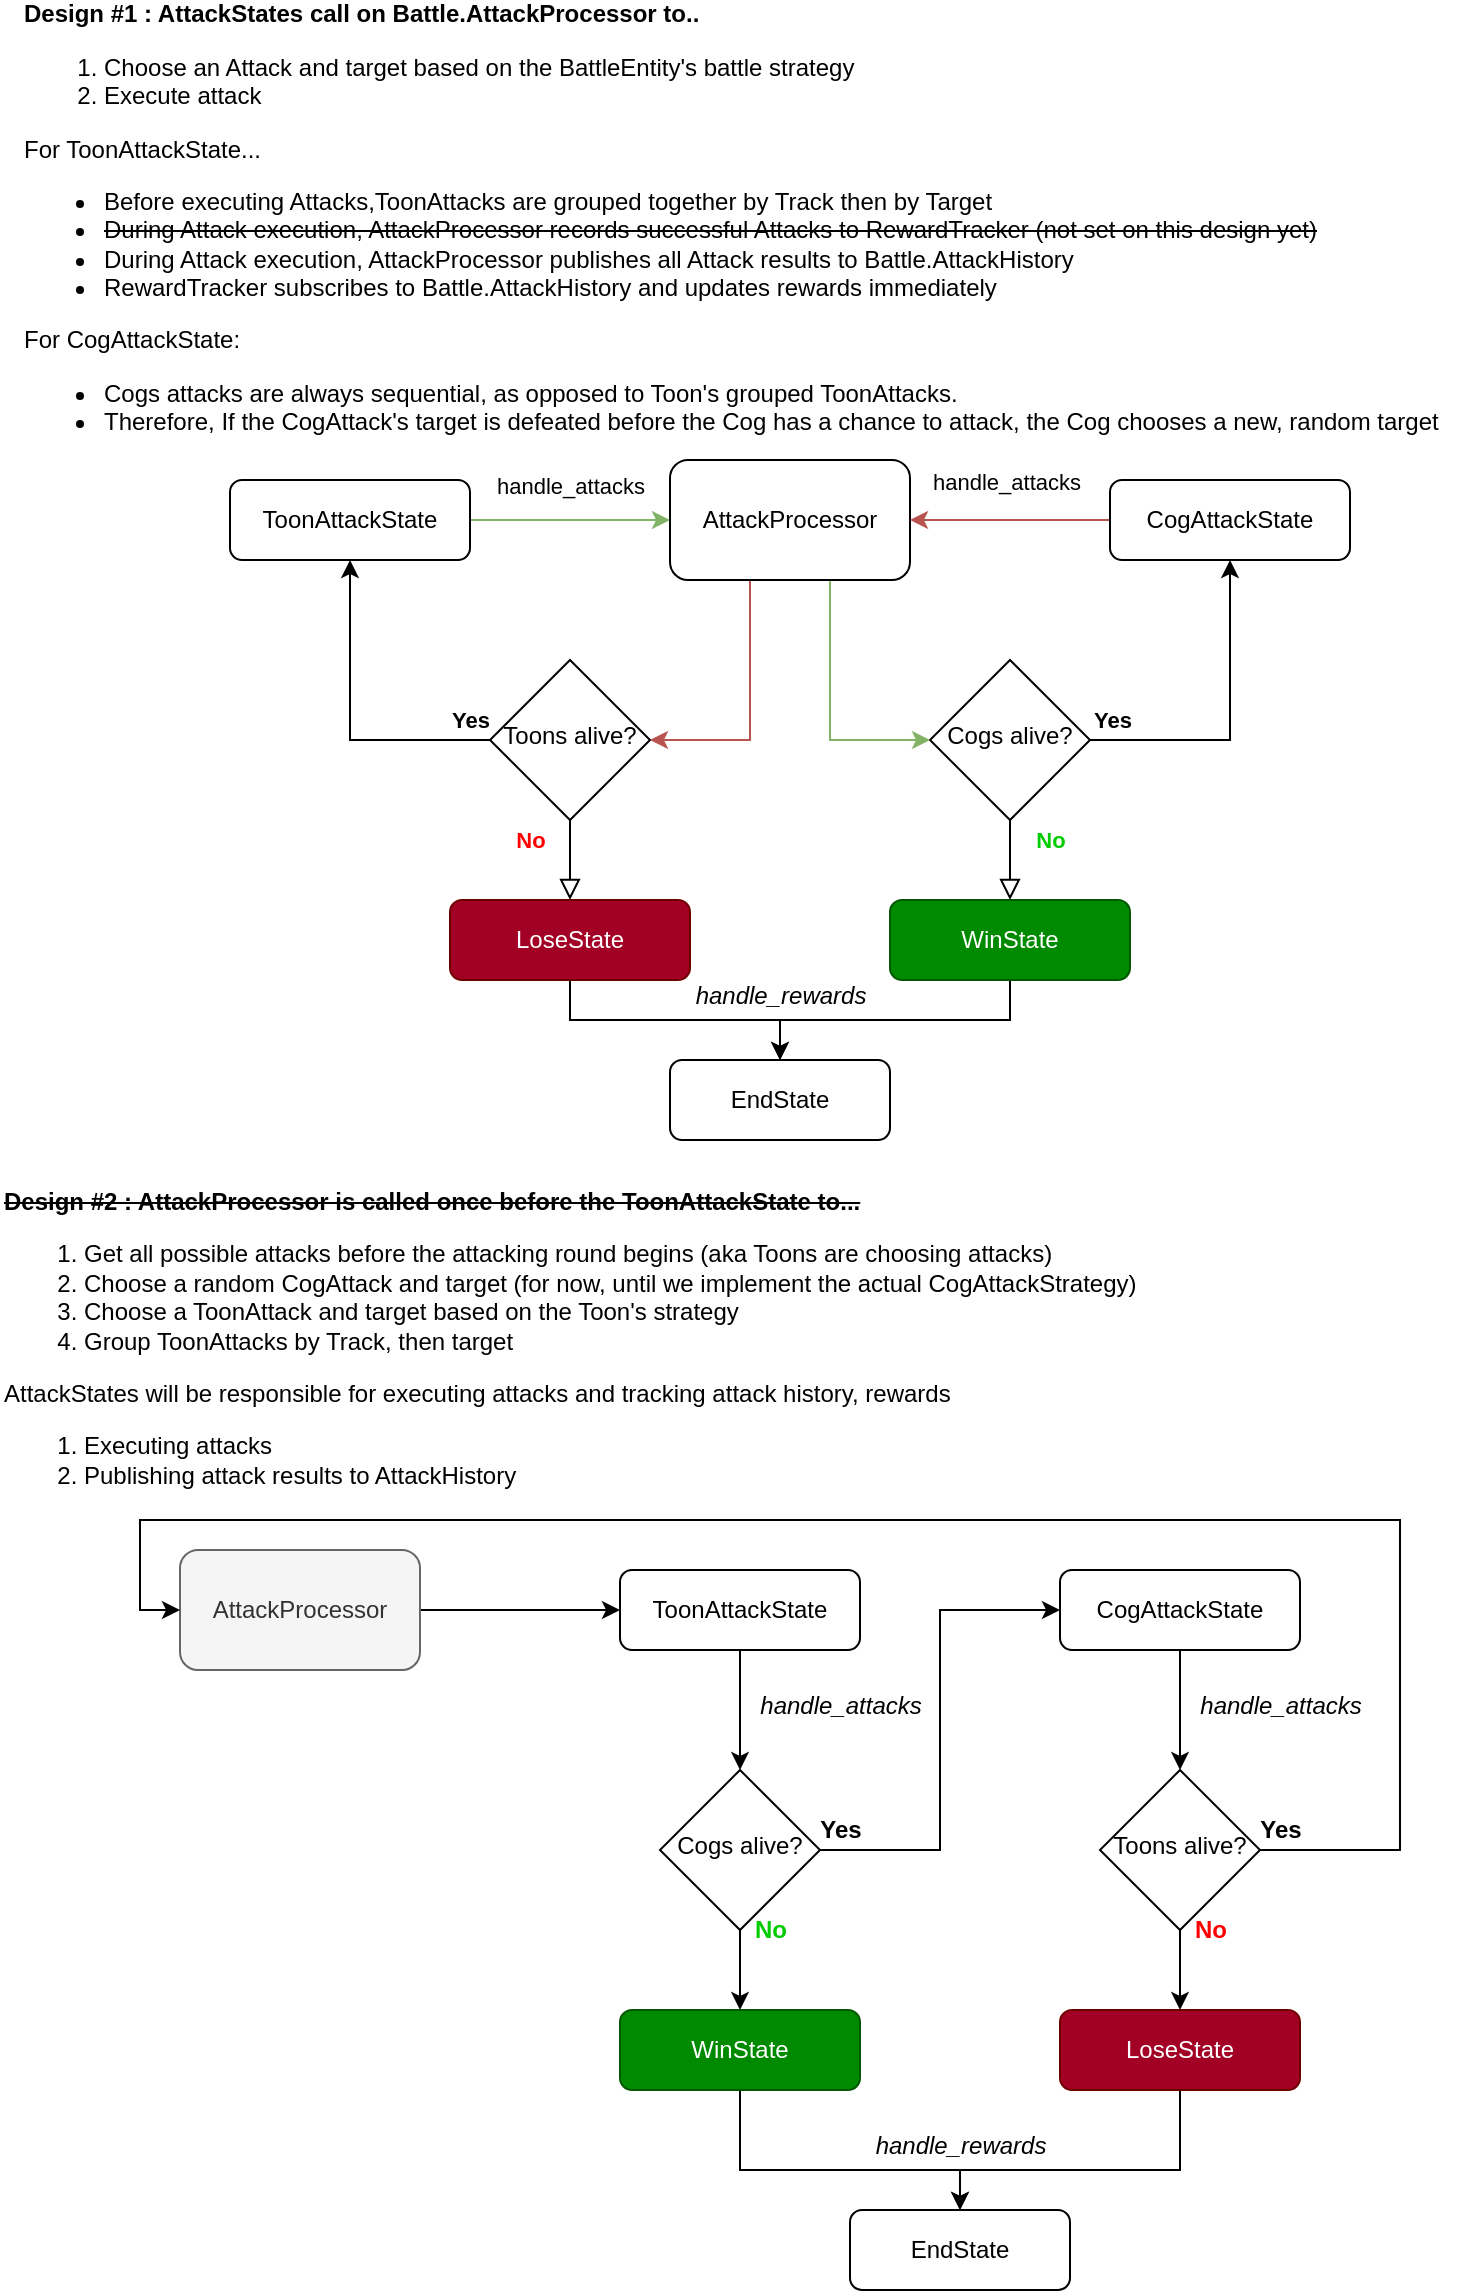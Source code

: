 <mxfile version="14.9.5" type="device"><diagram id="C5RBs43oDa-KdzZeNtuy" name="Page-1"><mxGraphModel dx="2306" dy="912" grid="1" gridSize="10" guides="1" tooltips="1" connect="1" arrows="1" fold="1" page="1" pageScale="1" pageWidth="827" pageHeight="1169" math="0" shadow="0"><root><mxCell id="WIyWlLk6GJQsqaUBKTNV-0"/><mxCell id="WIyWlLk6GJQsqaUBKTNV-1" parent="WIyWlLk6GJQsqaUBKTNV-0"/><mxCell id="qgCuFdT31O1beHV8zNMw-1" value="" style="edgeStyle=orthogonalEdgeStyle;rounded=0;orthogonalLoop=1;jettySize=auto;html=1;fillColor=#d5e8d4;strokeColor=#82b366;gradientColor=#97d077;" parent="WIyWlLk6GJQsqaUBKTNV-1" source="WIyWlLk6GJQsqaUBKTNV-3" target="qgCuFdT31O1beHV8zNMw-0" edge="1"><mxGeometry relative="1" as="geometry"/></mxCell><mxCell id="WIyWlLk6GJQsqaUBKTNV-3" value="&lt;div&gt;ToonAttackState&lt;br&gt;&lt;/div&gt;" style="rounded=1;whiteSpace=wrap;html=1;fontSize=12;glass=0;strokeWidth=1;shadow=0;" parent="WIyWlLk6GJQsqaUBKTNV-1" vertex="1"><mxGeometry x="115" y="250" width="120" height="40" as="geometry"/></mxCell><mxCell id="WIyWlLk6GJQsqaUBKTNV-5" value="&lt;font color=&quot;#00CC00&quot;&gt;No&lt;/font&gt;" style="edgeStyle=orthogonalEdgeStyle;rounded=0;html=1;jettySize=auto;orthogonalLoop=1;fontSize=11;endArrow=block;endFill=0;endSize=8;strokeWidth=1;shadow=0;labelBackgroundColor=none;exitX=0.5;exitY=1;exitDx=0;exitDy=0;fontStyle=1" parent="WIyWlLk6GJQsqaUBKTNV-1" source="WIyWlLk6GJQsqaUBKTNV-6" target="WIyWlLk6GJQsqaUBKTNV-7" edge="1"><mxGeometry x="-0.5" y="20" relative="1" as="geometry"><mxPoint as="offset"/><Array as="points"/></mxGeometry></mxCell><mxCell id="qgCuFdT31O1beHV8zNMw-11" value="" style="edgeStyle=orthogonalEdgeStyle;rounded=0;orthogonalLoop=1;jettySize=auto;html=1;exitX=1;exitY=0.5;exitDx=0;exitDy=0;" parent="WIyWlLk6GJQsqaUBKTNV-1" source="WIyWlLk6GJQsqaUBKTNV-6" target="qgCuFdT31O1beHV8zNMw-10" edge="1"><mxGeometry relative="1" as="geometry"/></mxCell><mxCell id="qgCuFdT31O1beHV8zNMw-12" value="&lt;div&gt;Yes&lt;/div&gt;" style="edgeLabel;html=1;align=center;verticalAlign=middle;resizable=0;points=[];fontStyle=1" parent="qgCuFdT31O1beHV8zNMw-11" vertex="1" connectable="0"><mxGeometry x="-0.729" y="3" relative="1" as="geometry"><mxPoint x="-11" y="-7" as="offset"/></mxGeometry></mxCell><mxCell id="WIyWlLk6GJQsqaUBKTNV-6" value="&lt;div&gt;Cogs alive?&lt;/div&gt;" style="rhombus;whiteSpace=wrap;html=1;shadow=0;fontFamily=Helvetica;fontSize=12;align=center;strokeWidth=1;spacing=6;spacingTop=-4;" parent="WIyWlLk6GJQsqaUBKTNV-1" vertex="1"><mxGeometry x="465" y="340" width="80" height="80" as="geometry"/></mxCell><mxCell id="oW22rtriZ3B7t_VA72cd-49" style="edgeStyle=orthogonalEdgeStyle;rounded=0;orthogonalLoop=1;jettySize=auto;html=1;entryX=0.5;entryY=0;entryDx=0;entryDy=0;fontColor=#FF0000;" edge="1" parent="WIyWlLk6GJQsqaUBKTNV-1" source="WIyWlLk6GJQsqaUBKTNV-7" target="oW22rtriZ3B7t_VA72cd-46"><mxGeometry relative="1" as="geometry"/></mxCell><mxCell id="WIyWlLk6GJQsqaUBKTNV-7" value="WinState" style="rounded=1;whiteSpace=wrap;html=1;fontSize=12;glass=0;strokeWidth=1;shadow=0;fillColor=#008a00;strokeColor=#005700;fontColor=#ffffff;" parent="WIyWlLk6GJQsqaUBKTNV-1" vertex="1"><mxGeometry x="445" y="460" width="120" height="40" as="geometry"/></mxCell><mxCell id="qgCuFdT31O1beHV8zNMw-29" style="edgeStyle=orthogonalEdgeStyle;rounded=0;orthogonalLoop=1;jettySize=auto;html=1;entryX=1;entryY=0.5;entryDx=0;entryDy=0;fillColor=#f8cecc;strokeColor=#b85450;gradientColor=#ea6b66;" parent="WIyWlLk6GJQsqaUBKTNV-1" source="qgCuFdT31O1beHV8zNMw-0" target="qgCuFdT31O1beHV8zNMw-24" edge="1"><mxGeometry relative="1" as="geometry"><Array as="points"><mxPoint x="375" y="380"/></Array></mxGeometry></mxCell><mxCell id="qgCuFdT31O1beHV8zNMw-33" style="edgeStyle=orthogonalEdgeStyle;rounded=0;orthogonalLoop=1;jettySize=auto;html=1;entryX=0;entryY=0.5;entryDx=0;entryDy=0;fillColor=#d5e8d4;strokeColor=#82b366;gradientColor=#97d077;" parent="WIyWlLk6GJQsqaUBKTNV-1" source="qgCuFdT31O1beHV8zNMw-0" target="WIyWlLk6GJQsqaUBKTNV-6" edge="1"><mxGeometry relative="1" as="geometry"><Array as="points"><mxPoint x="415" y="380"/></Array></mxGeometry></mxCell><mxCell id="qgCuFdT31O1beHV8zNMw-0" value="&lt;div&gt;AttackProcessor&lt;/div&gt;" style="whiteSpace=wrap;html=1;rounded=1;shadow=0;strokeWidth=1;glass=0;" parent="WIyWlLk6GJQsqaUBKTNV-1" vertex="1"><mxGeometry x="335" y="240" width="120" height="60" as="geometry"/></mxCell><mxCell id="qgCuFdT31O1beHV8zNMw-13" style="edgeStyle=orthogonalEdgeStyle;rounded=0;orthogonalLoop=1;jettySize=auto;html=1;fillColor=#f8cecc;strokeColor=#b85450;gradientColor=#ea6b66;" parent="WIyWlLk6GJQsqaUBKTNV-1" source="qgCuFdT31O1beHV8zNMw-10" target="qgCuFdT31O1beHV8zNMw-0" edge="1"><mxGeometry relative="1" as="geometry"/></mxCell><mxCell id="qgCuFdT31O1beHV8zNMw-10" value="&lt;div&gt;CogAttackState&lt;br&gt;&lt;/div&gt;" style="rounded=1;whiteSpace=wrap;html=1;fontSize=12;glass=0;strokeWidth=1;shadow=0;" parent="WIyWlLk6GJQsqaUBKTNV-1" vertex="1"><mxGeometry x="555" y="250" width="120" height="40" as="geometry"/></mxCell><mxCell id="qgCuFdT31O1beHV8zNMw-14" value="&lt;div&gt;handle_attacks&lt;/div&gt;&lt;div&gt;&lt;br&gt;&lt;/div&gt;" style="edgeLabel;html=1;align=center;verticalAlign=middle;resizable=0;points=[];labelBackgroundColor=none;" parent="WIyWlLk6GJQsqaUBKTNV-1" vertex="1" connectable="0"><mxGeometry x="504.996" y="260" as="geometry"><mxPoint x="-2" y="-2" as="offset"/></mxGeometry></mxCell><mxCell id="qgCuFdT31O1beHV8zNMw-15" value="&lt;div&gt;handle_attacks&lt;/div&gt;&lt;div&gt;&lt;br&gt;&lt;/div&gt;" style="edgeLabel;html=1;align=center;verticalAlign=middle;resizable=0;points=[];labelBackgroundColor=none;" parent="WIyWlLk6GJQsqaUBKTNV-1" vertex="1" connectable="0"><mxGeometry x="284.996" y="260" as="geometry"/></mxCell><mxCell id="qgCuFdT31O1beHV8zNMw-21" value="&lt;font color=&quot;#FF0000&quot;&gt;No&lt;/font&gt;" style="edgeStyle=orthogonalEdgeStyle;rounded=0;html=1;jettySize=auto;orthogonalLoop=1;fontSize=11;endArrow=block;endFill=0;endSize=8;strokeWidth=1;shadow=0;labelBackgroundColor=none;exitX=0.5;exitY=1;exitDx=0;exitDy=0;fontStyle=1" parent="WIyWlLk6GJQsqaUBKTNV-1" source="qgCuFdT31O1beHV8zNMw-24" target="qgCuFdT31O1beHV8zNMw-25" edge="1"><mxGeometry x="-0.5" y="-20" relative="1" as="geometry"><mxPoint as="offset"/><Array as="points"/></mxGeometry></mxCell><mxCell id="qgCuFdT31O1beHV8zNMw-30" style="edgeStyle=orthogonalEdgeStyle;rounded=0;orthogonalLoop=1;jettySize=auto;html=1;entryX=0.5;entryY=1;entryDx=0;entryDy=0;" parent="WIyWlLk6GJQsqaUBKTNV-1" source="qgCuFdT31O1beHV8zNMw-24" target="WIyWlLk6GJQsqaUBKTNV-3" edge="1"><mxGeometry relative="1" as="geometry"/></mxCell><mxCell id="qgCuFdT31O1beHV8zNMw-24" value="&lt;div&gt;Toons alive?&lt;/div&gt;" style="rhombus;whiteSpace=wrap;html=1;shadow=0;fontFamily=Helvetica;fontSize=12;align=center;strokeWidth=1;spacing=6;spacingTop=-4;" parent="WIyWlLk6GJQsqaUBKTNV-1" vertex="1"><mxGeometry x="245" y="340" width="80" height="80" as="geometry"/></mxCell><mxCell id="oW22rtriZ3B7t_VA72cd-48" style="edgeStyle=orthogonalEdgeStyle;rounded=0;orthogonalLoop=1;jettySize=auto;html=1;entryX=0.5;entryY=0;entryDx=0;entryDy=0;fontColor=#FF0000;" edge="1" parent="WIyWlLk6GJQsqaUBKTNV-1" source="qgCuFdT31O1beHV8zNMw-25" target="oW22rtriZ3B7t_VA72cd-46"><mxGeometry relative="1" as="geometry"/></mxCell><mxCell id="qgCuFdT31O1beHV8zNMw-25" value="LoseState" style="rounded=1;whiteSpace=wrap;html=1;fontSize=12;glass=0;strokeWidth=1;shadow=0;fillColor=#a20025;strokeColor=#6F0000;fontColor=#ffffff;" parent="WIyWlLk6GJQsqaUBKTNV-1" vertex="1"><mxGeometry x="225" y="460" width="120" height="40" as="geometry"/></mxCell><mxCell id="qgCuFdT31O1beHV8zNMw-32" value="&lt;div&gt;Yes&lt;/div&gt;" style="edgeLabel;html=1;align=center;verticalAlign=middle;resizable=0;points=[];fontStyle=1" parent="WIyWlLk6GJQsqaUBKTNV-1" vertex="1" connectable="0"><mxGeometry x="234.999" y="370" as="geometry"/></mxCell><mxCell id="oW22rtriZ3B7t_VA72cd-0" value="&lt;div align=&quot;left&quot;&gt;&lt;b&gt;Design #1 : AttackStates call on Battle.AttackProcessor to..&lt;/b&gt;&lt;/div&gt;&lt;div&gt;&lt;div&gt;&lt;ol&gt;&lt;li&gt;Choose an Attack and target based on the BattleEntity's battle strategy&lt;/li&gt;&lt;li&gt;Execute attack&lt;/li&gt;&lt;/ol&gt;&lt;div align=&quot;left&quot;&gt;For ToonAttackState&lt;span&gt;...&lt;/span&gt;&lt;/div&gt;&lt;div align=&quot;left&quot;&gt;&lt;ul&gt;&lt;li&gt;Before executing Attacks,ToonAttacks are grouped together by Track then by Target&lt;/li&gt;&lt;li&gt;&lt;strike&gt;During Attack execution, AttackProcessor records successful Attacks to RewardTracker (not set on this design yet)&lt;/strike&gt;&lt;/li&gt;&lt;li&gt;During Attack execution, AttackProcessor publishes all Attack results to Battle.AttackHistory&lt;span style=&quot;white-space: pre&quot;&gt;&#9;&lt;/span&gt;&lt;/li&gt;&lt;li&gt;RewardTracker subscribes to Battle.AttackHistory and updates rewards immediately&lt;/li&gt;&lt;/ul&gt;&lt;div&gt;For CogAttackState:&lt;/div&gt;&lt;div&gt;&lt;ul&gt;&lt;li&gt;Cogs attacks are always sequential, as opposed to Toon's grouped ToonAttacks.&lt;/li&gt;&lt;li&gt;Therefore, If the CogAttack's target is defeated before the Cog has a chance to attack, the Cog chooses a new, random target&lt;/li&gt;&lt;/ul&gt;&lt;/div&gt;&lt;/div&gt;&lt;/div&gt;&lt;/div&gt;" style="text;html=1;align=left;verticalAlign=middle;resizable=0;points=[];autosize=1;strokeColor=none;shadow=0;" vertex="1" parent="WIyWlLk6GJQsqaUBKTNV-1"><mxGeometry x="10" y="10" width="720" height="230" as="geometry"/></mxCell><mxCell id="oW22rtriZ3B7t_VA72cd-9" style="edgeStyle=orthogonalEdgeStyle;rounded=0;orthogonalLoop=1;jettySize=auto;html=1;" edge="1" parent="WIyWlLk6GJQsqaUBKTNV-1" source="oW22rtriZ3B7t_VA72cd-1" target="oW22rtriZ3B7t_VA72cd-2"><mxGeometry relative="1" as="geometry"/></mxCell><mxCell id="oW22rtriZ3B7t_VA72cd-1" value="&lt;div&gt;AttackProcessor&lt;/div&gt;" style="whiteSpace=wrap;html=1;rounded=1;shadow=0;strokeWidth=1;glass=0;fillColor=#f5f5f5;strokeColor=#666666;fontColor=#333333;" vertex="1" parent="WIyWlLk6GJQsqaUBKTNV-1"><mxGeometry x="90" y="785" width="120" height="60" as="geometry"/></mxCell><mxCell id="oW22rtriZ3B7t_VA72cd-27" style="edgeStyle=orthogonalEdgeStyle;rounded=0;orthogonalLoop=1;jettySize=auto;html=1;entryX=0.5;entryY=0;entryDx=0;entryDy=0;fontColor=#FF0000;" edge="1" parent="WIyWlLk6GJQsqaUBKTNV-1" source="oW22rtriZ3B7t_VA72cd-2" target="oW22rtriZ3B7t_VA72cd-3"><mxGeometry relative="1" as="geometry"/></mxCell><mxCell id="oW22rtriZ3B7t_VA72cd-2" value="&lt;div&gt;ToonAttackState&lt;br&gt;&lt;/div&gt;" style="rounded=1;whiteSpace=wrap;html=1;fontSize=12;glass=0;strokeWidth=1;shadow=0;" vertex="1" parent="WIyWlLk6GJQsqaUBKTNV-1"><mxGeometry x="310" y="795" width="120" height="40" as="geometry"/></mxCell><mxCell id="oW22rtriZ3B7t_VA72cd-28" style="edgeStyle=orthogonalEdgeStyle;rounded=0;orthogonalLoop=1;jettySize=auto;html=1;entryX=0;entryY=0.5;entryDx=0;entryDy=0;fontColor=#FF0000;" edge="1" parent="WIyWlLk6GJQsqaUBKTNV-1" source="oW22rtriZ3B7t_VA72cd-3" target="oW22rtriZ3B7t_VA72cd-5"><mxGeometry relative="1" as="geometry"/></mxCell><mxCell id="oW22rtriZ3B7t_VA72cd-34" style="edgeStyle=orthogonalEdgeStyle;rounded=0;orthogonalLoop=1;jettySize=auto;html=1;entryX=0.5;entryY=0;entryDx=0;entryDy=0;fontColor=#FF0000;" edge="1" parent="WIyWlLk6GJQsqaUBKTNV-1" source="oW22rtriZ3B7t_VA72cd-3" target="oW22rtriZ3B7t_VA72cd-4"><mxGeometry relative="1" as="geometry"/></mxCell><mxCell id="oW22rtriZ3B7t_VA72cd-3" value="&lt;div&gt;Cogs alive?&lt;/div&gt;" style="rhombus;whiteSpace=wrap;html=1;shadow=0;fontFamily=Helvetica;fontSize=12;align=center;strokeWidth=1;spacing=6;spacingTop=-4;" vertex="1" parent="WIyWlLk6GJQsqaUBKTNV-1"><mxGeometry x="330" y="895" width="80" height="80" as="geometry"/></mxCell><mxCell id="oW22rtriZ3B7t_VA72cd-42" style="edgeStyle=orthogonalEdgeStyle;rounded=0;orthogonalLoop=1;jettySize=auto;html=1;fontColor=#FF0000;" edge="1" parent="WIyWlLk6GJQsqaUBKTNV-1" source="oW22rtriZ3B7t_VA72cd-4" target="oW22rtriZ3B7t_VA72cd-20"><mxGeometry relative="1" as="geometry"><Array as="points"><mxPoint x="370" y="1095"/><mxPoint x="480" y="1095"/></Array></mxGeometry></mxCell><mxCell id="oW22rtriZ3B7t_VA72cd-4" value="WinState" style="rounded=1;whiteSpace=wrap;html=1;fontSize=12;glass=0;strokeWidth=1;shadow=0;fillColor=#008a00;strokeColor=#005700;fontColor=#ffffff;" vertex="1" parent="WIyWlLk6GJQsqaUBKTNV-1"><mxGeometry x="310" y="1015" width="120" height="40" as="geometry"/></mxCell><mxCell id="oW22rtriZ3B7t_VA72cd-31" style="edgeStyle=orthogonalEdgeStyle;rounded=0;orthogonalLoop=1;jettySize=auto;html=1;entryX=0.5;entryY=0;entryDx=0;entryDy=0;fontColor=#FF0000;" edge="1" parent="WIyWlLk6GJQsqaUBKTNV-1" source="oW22rtriZ3B7t_VA72cd-5" target="oW22rtriZ3B7t_VA72cd-6"><mxGeometry relative="1" as="geometry"/></mxCell><mxCell id="oW22rtriZ3B7t_VA72cd-33" style="edgeStyle=orthogonalEdgeStyle;rounded=0;orthogonalLoop=1;jettySize=auto;html=1;entryX=0;entryY=0.5;entryDx=0;entryDy=0;fontColor=#FF0000;exitX=1;exitY=0.5;exitDx=0;exitDy=0;" edge="1" parent="WIyWlLk6GJQsqaUBKTNV-1" source="oW22rtriZ3B7t_VA72cd-6" target="oW22rtriZ3B7t_VA72cd-1"><mxGeometry relative="1" as="geometry"><Array as="points"><mxPoint x="700" y="935"/><mxPoint x="700" y="770"/><mxPoint x="70" y="770"/><mxPoint x="70" y="815"/></Array></mxGeometry></mxCell><mxCell id="oW22rtriZ3B7t_VA72cd-5" value="&lt;div&gt;CogAttackState&lt;br&gt;&lt;/div&gt;" style="rounded=1;whiteSpace=wrap;html=1;fontSize=12;glass=0;strokeWidth=1;shadow=0;" vertex="1" parent="WIyWlLk6GJQsqaUBKTNV-1"><mxGeometry x="530" y="795" width="120" height="40" as="geometry"/></mxCell><mxCell id="oW22rtriZ3B7t_VA72cd-35" style="edgeStyle=orthogonalEdgeStyle;rounded=0;orthogonalLoop=1;jettySize=auto;html=1;entryX=0.5;entryY=0;entryDx=0;entryDy=0;fontColor=#FF0000;" edge="1" parent="WIyWlLk6GJQsqaUBKTNV-1" source="oW22rtriZ3B7t_VA72cd-6" target="oW22rtriZ3B7t_VA72cd-7"><mxGeometry relative="1" as="geometry"/></mxCell><mxCell id="oW22rtriZ3B7t_VA72cd-6" value="&lt;div&gt;Toons alive?&lt;/div&gt;" style="rhombus;whiteSpace=wrap;html=1;shadow=0;fontFamily=Helvetica;fontSize=12;align=center;strokeWidth=1;spacing=6;spacingTop=-4;" vertex="1" parent="WIyWlLk6GJQsqaUBKTNV-1"><mxGeometry x="550" y="895" width="80" height="80" as="geometry"/></mxCell><mxCell id="oW22rtriZ3B7t_VA72cd-41" style="edgeStyle=orthogonalEdgeStyle;rounded=0;orthogonalLoop=1;jettySize=auto;html=1;fontColor=#FF0000;" edge="1" parent="WIyWlLk6GJQsqaUBKTNV-1" source="oW22rtriZ3B7t_VA72cd-7" target="oW22rtriZ3B7t_VA72cd-20"><mxGeometry relative="1" as="geometry"><Array as="points"><mxPoint x="590" y="1095"/><mxPoint x="480" y="1095"/></Array></mxGeometry></mxCell><mxCell id="oW22rtriZ3B7t_VA72cd-7" value="LoseState" style="rounded=1;whiteSpace=wrap;html=1;fontSize=12;glass=0;strokeWidth=1;shadow=0;fillColor=#a20025;strokeColor=#6F0000;fontColor=#ffffff;" vertex="1" parent="WIyWlLk6GJQsqaUBKTNV-1"><mxGeometry x="530" y="1015" width="120" height="40" as="geometry"/></mxCell><mxCell id="oW22rtriZ3B7t_VA72cd-18" value="&lt;div&gt;handle_attacks&lt;/div&gt;&lt;div&gt;&lt;br&gt;&lt;/div&gt;" style="text;html=1;align=center;verticalAlign=middle;resizable=0;points=[];autosize=1;strokeColor=none;fontStyle=2" vertex="1" parent="WIyWlLk6GJQsqaUBKTNV-1"><mxGeometry x="370" y="855" width="100" height="30" as="geometry"/></mxCell><mxCell id="oW22rtriZ3B7t_VA72cd-20" value="EndState" style="rounded=1;whiteSpace=wrap;html=1;fontSize=12;glass=0;strokeWidth=1;shadow=0;" vertex="1" parent="WIyWlLk6GJQsqaUBKTNV-1"><mxGeometry x="425" y="1115" width="110" height="40" as="geometry"/></mxCell><mxCell id="oW22rtriZ3B7t_VA72cd-22" value="&lt;div&gt;Yes&lt;/div&gt;" style="text;html=1;align=center;verticalAlign=middle;resizable=0;points=[];autosize=1;strokeColor=none;fontStyle=1" vertex="1" parent="WIyWlLk6GJQsqaUBKTNV-1"><mxGeometry x="620" y="915" width="40" height="20" as="geometry"/></mxCell><mxCell id="oW22rtriZ3B7t_VA72cd-23" value="&lt;font color=&quot;#00CC00&quot;&gt;No&lt;/font&gt;" style="text;html=1;align=center;verticalAlign=middle;resizable=0;points=[];autosize=1;fontStyle=1" vertex="1" parent="WIyWlLk6GJQsqaUBKTNV-1"><mxGeometry x="370" y="965" width="30" height="20" as="geometry"/></mxCell><mxCell id="oW22rtriZ3B7t_VA72cd-25" value="&lt;div&gt;Yes&lt;/div&gt;" style="text;html=1;align=center;verticalAlign=middle;resizable=0;points=[];autosize=1;strokeColor=none;fontStyle=1" vertex="1" parent="WIyWlLk6GJQsqaUBKTNV-1"><mxGeometry x="400" y="915" width="40" height="20" as="geometry"/></mxCell><mxCell id="oW22rtriZ3B7t_VA72cd-32" value="&lt;div&gt;handle_attacks&lt;/div&gt;&lt;div&gt;&lt;br&gt;&lt;/div&gt;" style="text;html=1;align=center;verticalAlign=middle;resizable=0;points=[];autosize=1;strokeColor=none;fontStyle=2" vertex="1" parent="WIyWlLk6GJQsqaUBKTNV-1"><mxGeometry x="590" y="855" width="100" height="30" as="geometry"/></mxCell><mxCell id="oW22rtriZ3B7t_VA72cd-38" value="&lt;font&gt;No&lt;/font&gt;" style="text;html=1;align=center;verticalAlign=middle;resizable=0;points=[];autosize=1;fontStyle=1;fontColor=#FF0000;" vertex="1" parent="WIyWlLk6GJQsqaUBKTNV-1"><mxGeometry x="590" y="965" width="30" height="20" as="geometry"/></mxCell><mxCell id="oW22rtriZ3B7t_VA72cd-40" value="&lt;div&gt;handle_rewards&lt;/div&gt;&lt;div&gt;&lt;br&gt;&lt;/div&gt;" style="text;html=1;align=center;verticalAlign=middle;resizable=0;points=[];autosize=1;strokeColor=none;fontStyle=2" vertex="1" parent="WIyWlLk6GJQsqaUBKTNV-1"><mxGeometry x="430" y="1075" width="100" height="30" as="geometry"/></mxCell><mxCell id="oW22rtriZ3B7t_VA72cd-43" value="&lt;div&gt;&lt;b&gt;&lt;strike&gt;Design #2 : AttackProcessor is called once before the ToonAttackState to...&lt;/strike&gt;&lt;br&gt;&lt;/b&gt;&lt;/div&gt;&lt;div&gt;&lt;ol&gt;&lt;li&gt;Get all possible attacks before the attacking round begins (aka Toons are choosing attacks)&lt;/li&gt;&lt;li&gt;Choose a random CogAttack and target (for now, until we implement &lt;span style=&quot;white-space: pre&quot;&gt;&lt;/span&gt;the actual CogAttackStrategy)&lt;/li&gt;&lt;li&gt;Choose a ToonAttack and target based on the Toon's strategy&lt;/li&gt;&lt;li&gt;Group ToonAttacks by Track, then target&lt;/li&gt;&lt;/ol&gt;AttackStates will be responsible for executing attacks and tracking attack history, rewards&lt;br&gt;&lt;ol&gt;&lt;li&gt;Executing attacks&lt;/li&gt;&lt;li&gt;Publishing attack results to AttackHistory&lt;br&gt;&lt;/li&gt;&lt;/ol&gt;&lt;/div&gt;" style="text;html=1;align=left;verticalAlign=middle;resizable=0;points=[];autosize=1;strokeColor=none;" vertex="1" parent="WIyWlLk6GJQsqaUBKTNV-1"><mxGeometry y="600" width="580" height="170" as="geometry"/></mxCell><mxCell id="oW22rtriZ3B7t_VA72cd-46" value="EndState" style="rounded=1;whiteSpace=wrap;html=1;fontSize=12;glass=0;strokeWidth=1;shadow=0;" vertex="1" parent="WIyWlLk6GJQsqaUBKTNV-1"><mxGeometry x="335" y="540" width="110" height="40" as="geometry"/></mxCell><mxCell id="oW22rtriZ3B7t_VA72cd-47" value="&lt;div&gt;handle_rewards&lt;/div&gt;&lt;div&gt;&lt;br&gt;&lt;/div&gt;" style="text;html=1;align=center;verticalAlign=middle;resizable=0;points=[];autosize=1;strokeColor=none;fontStyle=2" vertex="1" parent="WIyWlLk6GJQsqaUBKTNV-1"><mxGeometry x="340" y="500" width="100" height="30" as="geometry"/></mxCell></root></mxGraphModel></diagram></mxfile>